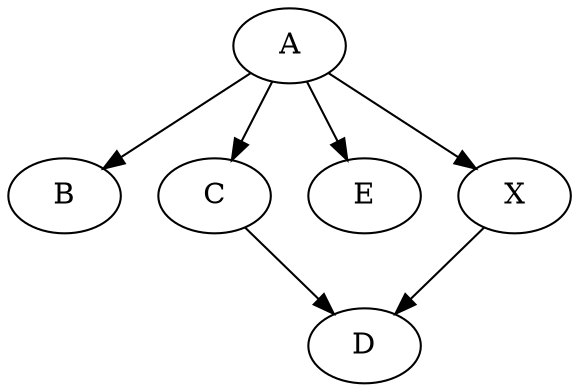 digraph {
		A -> B [label=""]
		A -> C [label=""]
		A -> E [label=""]
		A -> X [label=""]
		C -> D [label=""]
		X -> D [label=""]
}